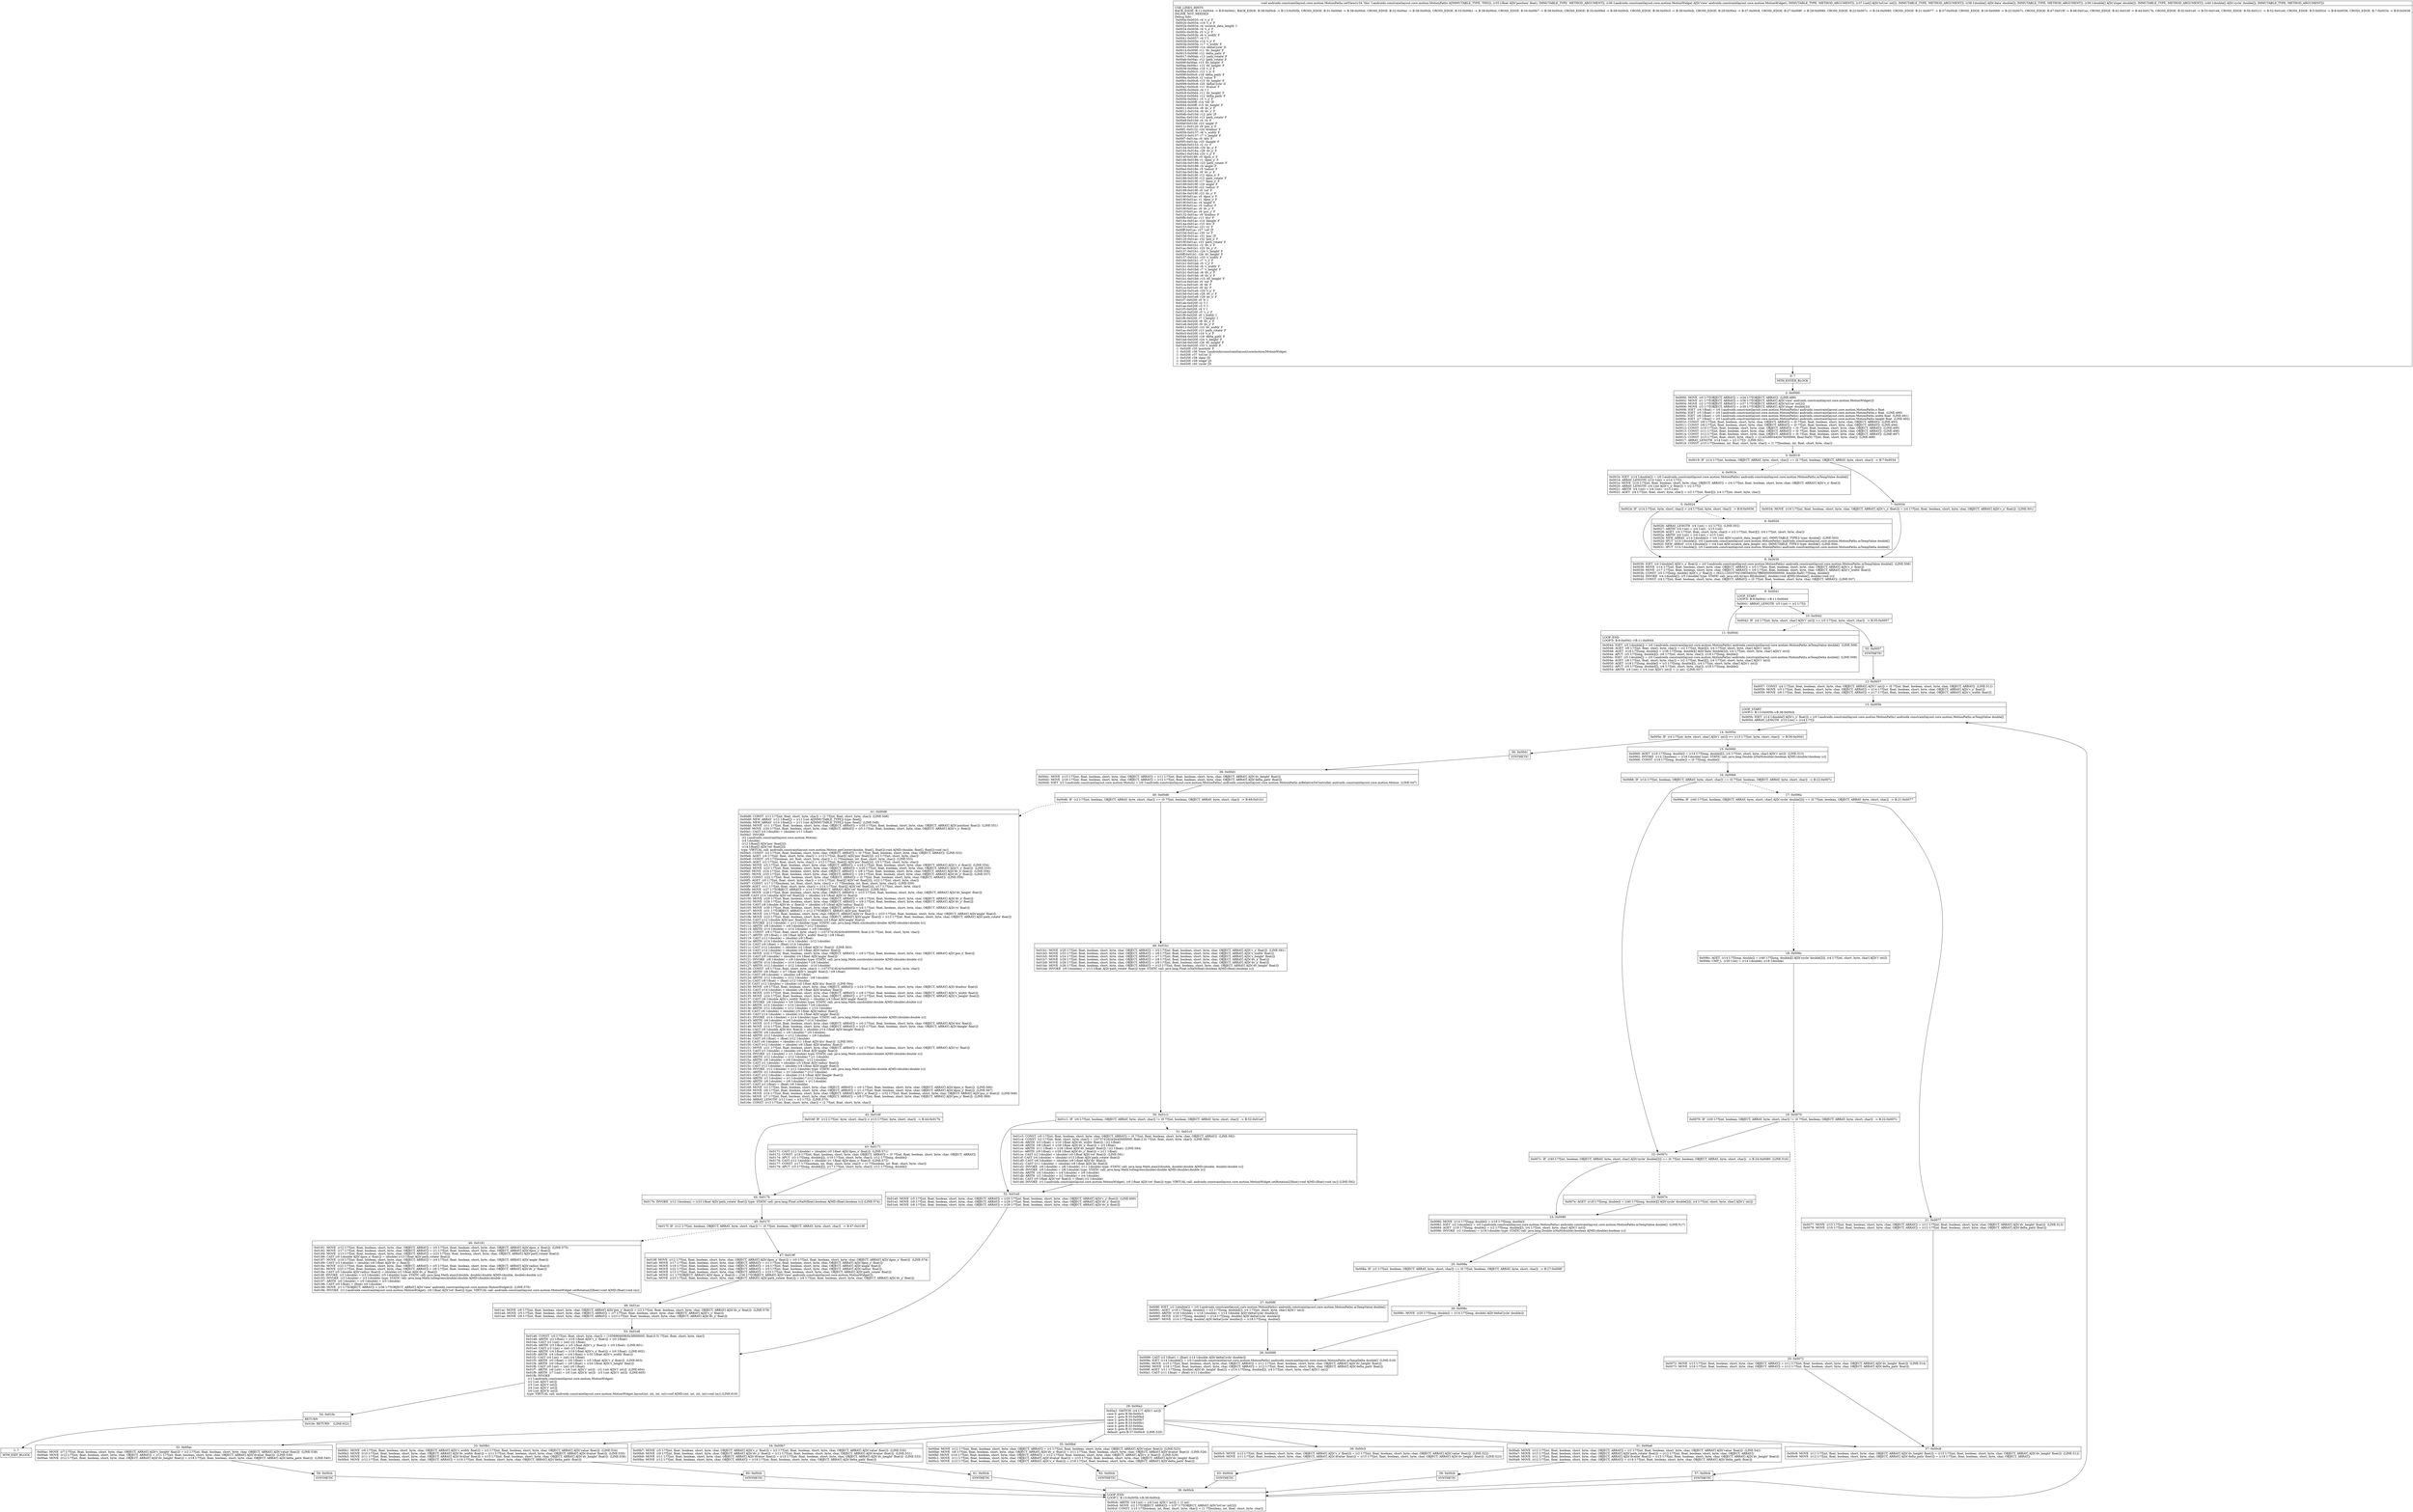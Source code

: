 digraph "CFG forandroidx.constraintlayout.core.motion.MotionPaths.setView(FLandroidx\/constraintlayout\/core\/motion\/MotionWidget;[I[D[D[D)V" {
Node_0 [shape=record,label="{0\:\ ?|MTH_ENTER_BLOCK\l}"];
Node_2 [shape=record,label="{2\:\ 0x0000|0x0000: MOVE  (r0 I:??[OBJECT, ARRAY]) = (r34 I:??[OBJECT, ARRAY])  (LINE:489)\l0x0002: MOVE  (r1 I:??[OBJECT, ARRAY]) = (r36 I:??[OBJECT, ARRAY] A[D('view' androidx.constraintlayout.core.motion.MotionWidget)]) \l0x0004: MOVE  (r2 I:??[OBJECT, ARRAY]) = (r37 I:??[OBJECT, ARRAY] A[D('toUse' int[])]) \l0x0006: MOVE  (r3 I:??[OBJECT, ARRAY]) = (r39 I:??[OBJECT, ARRAY] A[D('slope' double[])]) \l0x0008: IGET  (r4 I:float) = (r0 I:androidx.constraintlayout.core.motion.MotionPaths) androidx.constraintlayout.core.motion.MotionPaths.x float \l0x000a: IGET  (r5 I:float) = (r0 I:androidx.constraintlayout.core.motion.MotionPaths) androidx.constraintlayout.core.motion.MotionPaths.y float  (LINE:490)\l0x000c: IGET  (r6 I:float) = (r0 I:androidx.constraintlayout.core.motion.MotionPaths) androidx.constraintlayout.core.motion.MotionPaths.width float  (LINE:491)\l0x000e: IGET  (r7 I:float) = (r0 I:androidx.constraintlayout.core.motion.MotionPaths) androidx.constraintlayout.core.motion.MotionPaths.height float  (LINE:492)\l0x0010: CONST  (r8 I:??[int, float, boolean, short, byte, char, OBJECT, ARRAY]) = (0 ??[int, float, boolean, short, byte, char, OBJECT, ARRAY])  (LINE:493)\l0x0011: CONST  (r9 I:??[int, float, boolean, short, byte, char, OBJECT, ARRAY]) = (0 ??[int, float, boolean, short, byte, char, OBJECT, ARRAY])  (LINE:494)\l0x0012: CONST  (r10 I:??[int, float, boolean, short, byte, char, OBJECT, ARRAY]) = (0 ??[int, float, boolean, short, byte, char, OBJECT, ARRAY])  (LINE:495)\l0x0013: CONST  (r11 I:??[int, float, boolean, short, byte, char, OBJECT, ARRAY]) = (0 ??[int, float, boolean, short, byte, char, OBJECT, ARRAY])  (LINE:496)\l0x0014: CONST  (r12 I:??[int, float, boolean, short, byte, char, OBJECT, ARRAY]) = (0 ??[int, float, boolean, short, byte, char, OBJECT, ARRAY])  (LINE:497)\l0x0015: CONST  (r13 I:??[int, float, short, byte, char]) = (2143289344(0x7fc00000, float:NaN) ??[int, float, short, byte, char])  (LINE:498)\l0x0017: ARRAY_LENGTH  (r14 I:int) = (r2 I:??[])  (LINE:501)\l0x0018: CONST  (r15 I:??[boolean, int, float, short, byte, char]) = (1 ??[boolean, int, float, short, byte, char]) \l}"];
Node_3 [shape=record,label="{3\:\ 0x0019|0x0019: IF  (r14 I:??[int, boolean, OBJECT, ARRAY, byte, short, char]) == (0 ??[int, boolean, OBJECT, ARRAY, byte, short, char])  \-\> B:7:0x0034 \l}"];
Node_4 [shape=record,label="{4\:\ 0x001b|0x001b: IGET  (r14 I:double[]) = (r0 I:androidx.constraintlayout.core.motion.MotionPaths) androidx.constraintlayout.core.motion.MotionPaths.mTempValue double[] \l0x001d: ARRAY_LENGTH  (r14 I:int) = (r14 I:??[]) \l0x001e: MOVE  (r16 I:??[int, float, boolean, short, byte, char, OBJECT, ARRAY]) = (r4 I:??[int, float, boolean, short, byte, char, OBJECT, ARRAY] A[D('v_x' float)]) \l0x0020: ARRAY_LENGTH  (r4 I:int A[D('v_x' float)]) = (r2 I:??[]) \l0x0021: ARITH  (r4 I:int) = (r4 I:int) \- (r15 I:int) \l0x0022: AGET  (r4 I:??[int, float, short, byte, char]) = (r2 I:??[int, float][]), (r4 I:??[int, short, byte, char]) \l}"];
Node_5 [shape=record,label="{5\:\ 0x0024|0x0024: IF  (r14 I:??[int, byte, short, char]) \> (r4 I:??[int, byte, short, char])  \-\> B:8:0x0036 \l}"];
Node_6 [shape=record,label="{6\:\ 0x0026|0x0026: ARRAY_LENGTH  (r4 I:int) = (r2 I:??[])  (LINE:502)\l0x0027: ARITH  (r4 I:int) = (r4 I:int) \- (r15 I:int) \l0x0028: AGET  (r4 I:??[int, float, short, byte, char]) = (r2 I:??[int, float][]), (r4 I:??[int, short, byte, char]) \l0x002a: ARITH  (r4 I:int) = (r4 I:int) + (r15 I:int) \l0x002b: NEW_ARRAY  (r14 I:double[]) = (r4 I:int A[D('scratch_data_length' int), IMMUTABLE_TYPE]) type: double[]  (LINE:503)\l0x002d: IPUT  (r14 I:double[]), (r0 I:androidx.constraintlayout.core.motion.MotionPaths) androidx.constraintlayout.core.motion.MotionPaths.mTempValue double[] \l0x002f: NEW_ARRAY  (r14 I:double[]) = (r4 I:int A[D('scratch_data_length' int), IMMUTABLE_TYPE]) type: double[]  (LINE:504)\l0x0031: IPUT  (r14 I:double[]), (r0 I:androidx.constraintlayout.core.motion.MotionPaths) androidx.constraintlayout.core.motion.MotionPaths.mTempDelta double[] \l}"];
Node_8 [shape=record,label="{8\:\ 0x0036|0x0036: IGET  (r4 I:double[] A[D('v_x' float)]) = (r0 I:androidx.constraintlayout.core.motion.MotionPaths) androidx.constraintlayout.core.motion.MotionPaths.mTempValue double[]  (LINE:506)\l0x0038: MOVE  (r14 I:??[int, float, boolean, short, byte, char, OBJECT, ARRAY]) = (r5 I:??[int, float, boolean, short, byte, char, OBJECT, ARRAY] A[D('v_y' float)]) \l0x0039: MOVE  (r17 I:??[int, float, boolean, short, byte, char, OBJECT, ARRAY]) = (r6 I:??[int, float, boolean, short, byte, char, OBJECT, ARRAY] A[D('v_width' float)]) \l0x003b: CONST  (r5 I:??[long, double] A[D('v_y' float)]) = (9221120237041090560(0x7ff8000000000000, double:NaN) ??[long, double]) \l0x003d: INVOKE  (r4 I:double[]), (r5 I:double) type: STATIC call: java.util.Arrays.fill(double[], double):void A[MD:(double[], double):void (c)]\l0x0040: CONST  (r4 I:??[int, float, boolean, short, byte, char, OBJECT, ARRAY]) = (0 ??[int, float, boolean, short, byte, char, OBJECT, ARRAY])  (LINE:507)\l}"];
Node_9 [shape=record,label="{9\:\ 0x0041|LOOP_START\lLOOP:0: B:9:0x0041\-\>B:11:0x0044\l|0x0041: ARRAY_LENGTH  (r5 I:int) = (r2 I:??[]) \l}"];
Node_10 [shape=record,label="{10\:\ 0x0042|0x0042: IF  (r4 I:??[int, byte, short, char] A[D('i' int)]) \>= (r5 I:??[int, byte, short, char])  \-\> B:55:0x0057 \l}"];
Node_11 [shape=record,label="{11\:\ 0x0044|LOOP_END\lLOOP:0: B:9:0x0041\-\>B:11:0x0044\l|0x0044: IGET  (r5 I:double[]) = (r0 I:androidx.constraintlayout.core.motion.MotionPaths) androidx.constraintlayout.core.motion.MotionPaths.mTempValue double[]  (LINE:508)\l0x0046: AGET  (r6 I:??[int, float, short, byte, char]) = (r2 I:??[int, float][]), (r4 I:??[int, short, byte, char] A[D('i' int)]) \l0x0048: AGET  (r18 I:??[long, double]) = (r38 I:??[long, double][] A[D('data' double[])]), (r4 I:??[int, short, byte, char] A[D('i' int)]) \l0x004a: APUT  (r5 I:??[long, double][]), (r6 I:??[int, short, byte, char]), (r18 I:??[long, double]) \l0x004c: IGET  (r5 I:double[]) = (r0 I:androidx.constraintlayout.core.motion.MotionPaths) androidx.constraintlayout.core.motion.MotionPaths.mTempDelta double[]  (LINE:509)\l0x004e: AGET  (r6 I:??[int, float, short, byte, char]) = (r2 I:??[int, float][]), (r4 I:??[int, short, byte, char] A[D('i' int)]) \l0x0050: AGET  (r18 I:??[long, double]) = (r3 I:??[long, double][]), (r4 I:??[int, short, byte, char] A[D('i' int)]) \l0x0052: APUT  (r5 I:??[long, double][]), (r6 I:??[int, short, byte, char]), (r18 I:??[long, double]) \l0x0054: ARITH  (r4 I:int) = (r4 I:int A[D('i' int)]) + (1 int)  (LINE:507)\l}"];
Node_55 [shape=record,label="{55\:\ 0x0057|SYNTHETIC\l}"];
Node_12 [shape=record,label="{12\:\ 0x0057|0x0057: CONST  (r4 I:??[int, float, boolean, short, byte, char, OBJECT, ARRAY] A[D('i' int)]) = (0 ??[int, float, boolean, short, byte, char, OBJECT, ARRAY])  (LINE:512)\l0x0058: MOVE  (r5 I:??[int, float, boolean, short, byte, char, OBJECT, ARRAY]) = (r14 I:??[int, float, boolean, short, byte, char, OBJECT, ARRAY] A[D('v_y' float)]) \l0x0059: MOVE  (r6 I:??[int, float, boolean, short, byte, char, OBJECT, ARRAY]) = (r17 I:??[int, float, boolean, short, byte, char, OBJECT, ARRAY] A[D('v_width' float)]) \l}"];
Node_13 [shape=record,label="{13\:\ 0x005b|LOOP_START\lLOOP:1: B:13:0x005b\-\>B:38:0x00cb\l|0x005b: IGET  (r14 I:double[] A[D('v_y' float)]) = (r0 I:androidx.constraintlayout.core.motion.MotionPaths) androidx.constraintlayout.core.motion.MotionPaths.mTempValue double[] \l0x005d: ARRAY_LENGTH  (r15 I:int) = (r14 I:??[]) \l}"];
Node_14 [shape=record,label="{14\:\ 0x005e|0x005e: IF  (r4 I:??[int, byte, short, char] A[D('i' int)]) \>= (r15 I:??[int, byte, short, char])  \-\> B:56:0x00d1 \l}"];
Node_15 [shape=record,label="{15\:\ 0x0060|0x0060: AGET  (r18 I:??[long, double]) = (r14 I:??[long, double][]), (r4 I:??[int, short, byte, char] A[D('i' int)])  (LINE:513)\l0x0062: INVOKE  (r14 I:boolean) = (r18 I:double) type: STATIC call: java.lang.Double.isNaN(double):boolean A[MD:(double):boolean (c)]\l0x0066: CONST  (r18 I:??[long, double]) = (0 ??[long, double]) \l}"];
Node_16 [shape=record,label="{16\:\ 0x0068|0x0068: IF  (r14 I:??[int, boolean, OBJECT, ARRAY, byte, short, char]) == (0 ??[int, boolean, OBJECT, ARRAY, byte, short, char])  \-\> B:22:0x007c \l}"];
Node_17 [shape=record,label="{17\:\ 0x006a|0x006a: IF  (r40 I:??[int, boolean, OBJECT, ARRAY, byte, short, char] A[D('cycle' double[])]) == (0 ??[int, boolean, OBJECT, ARRAY, byte, short, char])  \-\> B:21:0x0077 \l}"];
Node_18 [shape=record,label="{18\:\ 0x006c|0x006c: AGET  (r14 I:??[long, double]) = (r40 I:??[long, double][] A[D('cycle' double[])]), (r4 I:??[int, short, byte, char] A[D('i' int)]) \l0x006e: CMP_L  (r20 I:int) = (r14 I:double), (r18 I:double) \l}"];
Node_19 [shape=record,label="{19\:\ 0x0070|0x0070: IF  (r20 I:??[int, boolean, OBJECT, ARRAY, byte, short, char]) != (0 ??[int, boolean, OBJECT, ARRAY, byte, short, char])  \-\> B:22:0x007c \l}"];
Node_20 [shape=record,label="{20\:\ 0x0072|0x0072: MOVE  (r15 I:??[int, float, boolean, short, byte, char, OBJECT, ARRAY]) = (r11 I:??[int, float, boolean, short, byte, char, OBJECT, ARRAY] A[D('dv_height' float)])  (LINE:514)\l0x0073: MOVE  (r18 I:??[int, float, boolean, short, byte, char, OBJECT, ARRAY]) = (r12 I:??[int, float, boolean, short, byte, char, OBJECT, ARRAY] A[D('delta_path' float)]) \l}"];
Node_37 [shape=record,label="{37\:\ 0x00c8|0x00c8: MOVE  (r11 I:??[int, float, boolean, short, byte, char, OBJECT, ARRAY] A[D('dv_height' float)]) = (r15 I:??[int, float, boolean, short, byte, char, OBJECT, ARRAY] A[D('dv_height' float)])  (LINE:512)\l0x00c9: MOVE  (r12 I:??[int, float, boolean, short, byte, char, OBJECT, ARRAY] A[D('delta_path' float)]) = (r18 I:??[int, float, boolean, short, byte, char, OBJECT, ARRAY]) \l}"];
Node_57 [shape=record,label="{57\:\ 0x00cb|SYNTHETIC\l}"];
Node_38 [shape=record,label="{38\:\ 0x00cb|LOOP_END\lLOOP:1: B:13:0x005b\-\>B:38:0x00cb\l|0x00cb: ARITH  (r4 I:int) = (r4 I:int A[D('i' int)]) + (1 int) \l0x00cd: MOVE  (r2 I:??[OBJECT, ARRAY]) = (r37 I:??[OBJECT, ARRAY] A[D('toUse' int[])]) \l0x00cf: CONST  (r15 I:??[boolean, int, float, short, byte, char]) = (1 ??[boolean, int, float, short, byte, char]) \l}"];
Node_21 [shape=record,label="{21\:\ 0x0077|0x0077: MOVE  (r15 I:??[int, float, boolean, short, byte, char, OBJECT, ARRAY]) = (r11 I:??[int, float, boolean, short, byte, char, OBJECT, ARRAY] A[D('dv_height' float)])  (LINE:513)\l0x0078: MOVE  (r18 I:??[int, float, boolean, short, byte, char, OBJECT, ARRAY]) = (r12 I:??[int, float, boolean, short, byte, char, OBJECT, ARRAY] A[D('delta_path' float)]) \l}"];
Node_22 [shape=record,label="{22\:\ 0x007c|0x007c: IF  (r40 I:??[int, boolean, OBJECT, ARRAY, byte, short, char] A[D('cycle' double[])]) == (0 ??[int, boolean, OBJECT, ARRAY, byte, short, char])  \-\> B:24:0x0080  (LINE:516)\l}"];
Node_23 [shape=record,label="{23\:\ 0x007e|0x007e: AGET  (r18 I:??[long, double]) = (r40 I:??[long, double][] A[D('cycle' double[])]), (r4 I:??[int, short, byte, char] A[D('i' int)]) \l}"];
Node_24 [shape=record,label="{24\:\ 0x0080|0x0080: MOVE  (r14 I:??[long, double]) = (r18 I:??[long, double]) \l0x0082: IGET  (r2 I:double[]) = (r0 I:androidx.constraintlayout.core.motion.MotionPaths) androidx.constraintlayout.core.motion.MotionPaths.mTempValue double[]  (LINE:517)\l0x0084: AGET  (r18 I:??[long, double]) = (r2 I:??[long, double][]), (r4 I:??[int, short, byte, char] A[D('i' int)]) \l0x0086: INVOKE  (r2 I:boolean) = (r18 I:double) type: STATIC call: java.lang.Double.isNaN(double):boolean A[MD:(double):boolean (c)]\l}"];
Node_25 [shape=record,label="{25\:\ 0x008a|0x008a: IF  (r2 I:??[int, boolean, OBJECT, ARRAY, byte, short, char]) == (0 ??[int, boolean, OBJECT, ARRAY, byte, short, char])  \-\> B:27:0x008f \l}"];
Node_26 [shape=record,label="{26\:\ 0x008c|0x008c: MOVE  (r20 I:??[long, double]) = (r14 I:??[long, double] A[D('deltaCycle' double)]) \l}"];
Node_28 [shape=record,label="{28\:\ 0x0099|0x0099: CAST (r2 I:float) = (float) (r14 I:double A[D('deltaCycle' double)]) \l0x009a: IGET  (r14 I:double[]) = (r0 I:androidx.constraintlayout.core.motion.MotionPaths) androidx.constraintlayout.core.motion.MotionPaths.mTempDelta double[]  (LINE:518)\l0x009c: MOVE  (r15 I:??[int, float, boolean, short, byte, char, OBJECT, ARRAY]) = (r11 I:??[int, float, boolean, short, byte, char, OBJECT, ARRAY] A[D('dv_height' float)]) \l0x009d: MOVE  (r18 I:??[int, float, boolean, short, byte, char, OBJECT, ARRAY]) = (r12 I:??[int, float, boolean, short, byte, char, OBJECT, ARRAY] A[D('delta_path' float)]) \l0x009f: AGET  (r11 I:??[long, double] A[D('dv_height' float)]) = (r14 I:??[long, double][]), (r4 I:??[int, short, byte, char] A[D('i' int)]) \l0x00a1: CAST (r11 I:float) = (float) (r11 I:double) \l}"];
Node_29 [shape=record,label="{29\:\ 0x00a2|0x00a2: SWITCH  (r4 I:?? A[D('i' int)])\l case 0: goto B:36:0x00c5\l case 1: goto B:35:0x00bd\l case 2: goto B:34:0x00b7\l case 3: goto B:33:0x00b1\l case 4: goto B:32:0x00ac\l case 5: goto B:31:0x00a6\l default: goto B:37:0x00c8  (LINE:520)\l}"];
Node_31 [shape=record,label="{31\:\ 0x00a6|0x00a6: MOVE  (r12 I:??[int, float, boolean, short, byte, char, OBJECT, ARRAY]) = (r2 I:??[int, float, boolean, short, byte, char, OBJECT, ARRAY] A[D('value' float)])  (LINE:542)\l0x00a7: MOVE  (r13 I:??[int, float, boolean, short, byte, char, OBJECT, ARRAY] A[D('path_rotate' float)]) = (r12 I:??[int, float, boolean, short, byte, char, OBJECT, ARRAY]) \l0x00a8: MOVE  (r11 I:??[int, float, boolean, short, byte, char, OBJECT, ARRAY] A[D('dvalue' float)]) = (r15 I:??[int, float, boolean, short, byte, char, OBJECT, ARRAY] A[D('dv_height' float)]) \l0x00a9: MOVE  (r12 I:??[int, float, boolean, short, byte, char, OBJECT, ARRAY]) = (r18 I:??[int, float, boolean, short, byte, char, OBJECT, ARRAY] A[D('delta_path' float)]) \l}"];
Node_58 [shape=record,label="{58\:\ 0x00cb|SYNTHETIC\l}"];
Node_32 [shape=record,label="{32\:\ 0x00ac|0x00ac: MOVE  (r7 I:??[int, float, boolean, short, byte, char, OBJECT, ARRAY] A[D('v_height' float)]) = (r2 I:??[int, float, boolean, short, byte, char, OBJECT, ARRAY] A[D('value' float)])  (LINE:538)\l0x00ad: MOVE  (r12 I:??[int, float, boolean, short, byte, char, OBJECT, ARRAY]) = (r11 I:??[int, float, boolean, short, byte, char, OBJECT, ARRAY] A[D('dvalue' float)])  (LINE:539)\l0x00ae: MOVE  (r12 I:??[int, float, boolean, short, byte, char, OBJECT, ARRAY] A[D('dv_height' float)]) = (r18 I:??[int, float, boolean, short, byte, char, OBJECT, ARRAY] A[D('delta_path' float)])  (LINE:540)\l}"];
Node_59 [shape=record,label="{59\:\ 0x00cb|SYNTHETIC\l}"];
Node_33 [shape=record,label="{33\:\ 0x00b1|0x00b1: MOVE  (r6 I:??[int, float, boolean, short, byte, char, OBJECT, ARRAY] A[D('v_width' float)]) = (r2 I:??[int, float, boolean, short, byte, char, OBJECT, ARRAY] A[D('value' float)])  (LINE:534)\l0x00b2: MOVE  (r10 I:??[int, float, boolean, short, byte, char, OBJECT, ARRAY] A[D('dv_width' float)]) = (r11 I:??[int, float, boolean, short, byte, char, OBJECT, ARRAY] A[D('dvalue' float)])  (LINE:535)\l0x00b3: MOVE  (r11 I:??[int, float, boolean, short, byte, char, OBJECT, ARRAY] A[D('dvalue' float)]) = (r15 I:??[int, float, boolean, short, byte, char, OBJECT, ARRAY] A[D('dv_height' float)])  (LINE:536)\l0x00b4: MOVE  (r12 I:??[int, float, boolean, short, byte, char, OBJECT, ARRAY]) = (r18 I:??[int, float, boolean, short, byte, char, OBJECT, ARRAY] A[D('delta_path' float)]) \l}"];
Node_60 [shape=record,label="{60\:\ 0x00cb|SYNTHETIC\l}"];
Node_34 [shape=record,label="{34\:\ 0x00b7|0x00b7: MOVE  (r5 I:??[int, float, boolean, short, byte, char, OBJECT, ARRAY] A[D('v_y' float)]) = (r2 I:??[int, float, boolean, short, byte, char, OBJECT, ARRAY] A[D('value' float)])  (LINE:530)\l0x00b8: MOVE  (r9 I:??[int, float, boolean, short, byte, char, OBJECT, ARRAY] A[D('dv_y' float)]) = (r11 I:??[int, float, boolean, short, byte, char, OBJECT, ARRAY] A[D('dvalue' float)])  (LINE:531)\l0x00b9: MOVE  (r11 I:??[int, float, boolean, short, byte, char, OBJECT, ARRAY] A[D('dvalue' float)]) = (r15 I:??[int, float, boolean, short, byte, char, OBJECT, ARRAY] A[D('dv_height' float)])  (LINE:532)\l0x00ba: MOVE  (r12 I:??[int, float, boolean, short, byte, char, OBJECT, ARRAY]) = (r18 I:??[int, float, boolean, short, byte, char, OBJECT, ARRAY] A[D('delta_path' float)]) \l}"];
Node_61 [shape=record,label="{61\:\ 0x00cb|SYNTHETIC\l}"];
Node_35 [shape=record,label="{35\:\ 0x00bd|0x00bd: MOVE  (r12 I:??[int, float, boolean, short, byte, char, OBJECT, ARRAY]) = (r2 I:??[int, float, boolean, short, byte, char, OBJECT, ARRAY] A[D('value' float)])  (LINE:525)\l0x00be: MOVE  (r8 I:??[int, float, boolean, short, byte, char, OBJECT, ARRAY] A[D('dv_x' float)]) = (r11 I:??[int, float, boolean, short, byte, char, OBJECT, ARRAY] A[D('dvalue' float)])  (LINE:526)\l0x00bf: MOVE  (r16 I:??[int, float, boolean, short, byte, char, OBJECT, ARRAY]) = (r12 I:??[int, float, boolean, short, byte, char, OBJECT, ARRAY] A[D('v_x' float)])  (LINE:528)\l0x00c1: MOVE  (r11 I:??[int, float, boolean, short, byte, char, OBJECT, ARRAY] A[D('dvalue' float)]) = (r15 I:??[int, float, boolean, short, byte, char, OBJECT, ARRAY] A[D('dv_height' float)]) \l0x00c2: MOVE  (r12 I:??[int, float, boolean, short, byte, char, OBJECT, ARRAY] A[D('v_x' float)]) = (r18 I:??[int, float, boolean, short, byte, char, OBJECT, ARRAY] A[D('delta_path' float)]) \l}"];
Node_62 [shape=record,label="{62\:\ 0x00cb|SYNTHETIC\l}"];
Node_36 [shape=record,label="{36\:\ 0x00c5|0x00c5: MOVE  (r12 I:??[int, float, boolean, short, byte, char, OBJECT, ARRAY] A[D('v_x' float)]) = (r2 I:??[int, float, boolean, short, byte, char, OBJECT, ARRAY] A[D('value' float)])  (LINE:522)\l0x00c6: MOVE  (r11 I:??[int, float, boolean, short, byte, char, OBJECT, ARRAY] A[D('dvalue' float)]) = (r15 I:??[int, float, boolean, short, byte, char, OBJECT, ARRAY] A[D('dv_height' float)])  (LINE:523)\l}"];
Node_63 [shape=record,label="{63\:\ 0x00cb|SYNTHETIC\l}"];
Node_27 [shape=record,label="{27\:\ 0x008f|0x008f: IGET  (r2 I:double[]) = (r0 I:androidx.constraintlayout.core.motion.MotionPaths) androidx.constraintlayout.core.motion.MotionPaths.mTempValue double[] \l0x0091: AGET  (r18 I:??[long, double]) = (r2 I:??[long, double][]), (r4 I:??[int, short, byte, char] A[D('i' int)]) \l0x0093: ARITH  (r18 I:double) = (r18 I:double) + (r14 I:double A[D('deltaCycle' double)]) \l0x0095: MOVE  (r20 I:??[long, double]) = (r14 I:??[long, double] A[D('deltaCycle' double)]) \l0x0097: MOVE  (r14 I:??[long, double] A[D('deltaCycle' double)]) = (r18 I:??[long, double]) \l}"];
Node_56 [shape=record,label="{56\:\ 0x00d1|SYNTHETIC\l}"];
Node_39 [shape=record,label="{39\:\ 0x00d1|0x00d1: MOVE  (r15 I:??[int, float, boolean, short, byte, char, OBJECT, ARRAY]) = (r11 I:??[int, float, boolean, short, byte, char, OBJECT, ARRAY] A[D('dv_height' float)]) \l0x00d2: MOVE  (r18 I:??[int, float, boolean, short, byte, char, OBJECT, ARRAY]) = (r12 I:??[int, float, boolean, short, byte, char, OBJECT, ARRAY] A[D('delta_path' float)]) \l0x00d4: IGET  (r2 I:androidx.constraintlayout.core.motion.Motion) = (r0 I:androidx.constraintlayout.core.motion.MotionPaths) androidx.constraintlayout.core.motion.MotionPaths.mRelativeToController androidx.constraintlayout.core.motion.Motion  (LINE:547)\l}"];
Node_40 [shape=record,label="{40\:\ 0x00d6|0x00d6: IF  (r2 I:??[int, boolean, OBJECT, ARRAY, byte, short, char]) == (0 ??[int, boolean, OBJECT, ARRAY, byte, short, char])  \-\> B:49:0x01b1 \l}"];
Node_41 [shape=record,label="{41\:\ 0x00d8|0x00d8: CONST  (r11 I:??[int, float, short, byte, char]) = (2 ??[int, float, short, byte, char])  (LINE:548)\l0x00d9: NEW_ARRAY  (r12 I:float[]) = (r11 I:int A[IMMUTABLE_TYPE]) type: float[] \l0x00db: NEW_ARRAY  (r14 I:float[]) = (r11 I:int A[IMMUTABLE_TYPE]) type: float[]  (LINE:549)\l0x00dd: MOVE  (r11 I:??[int, float, boolean, short, byte, char, OBJECT, ARRAY]) = (r35 I:??[int, float, boolean, short, byte, char, OBJECT, ARRAY] A[D('position' float)])  (LINE:551)\l0x00df: MOVE  (r20 I:??[int, float, boolean, short, byte, char, OBJECT, ARRAY]) = (r5 I:??[int, float, boolean, short, byte, char, OBJECT, ARRAY] A[D('v_y' float)]) \l0x00e1: CAST (r4 I:double) = (double) (r11 I:float) \l0x00e2: INVOKE  \l  (r2 I:androidx.constraintlayout.core.motion.Motion)\l  (r4 I:double)\l  (r12 I:float[] A[D('pos' float[])])\l  (r14 I:float[] A[D('vel' float[])])\l type: VIRTUAL call: androidx.constraintlayout.core.motion.Motion.getCenter(double, float[], float[]):void A[MD:(double, float[], float[]):void (m)]\l0x00e5: CONST  (r2 I:??[int, float, boolean, short, byte, char, OBJECT, ARRAY]) = (0 ??[int, float, boolean, short, byte, char, OBJECT, ARRAY])  (LINE:552)\l0x00e6: AGET  (r4 I:??[int, float, short, byte, char]) = (r12 I:??[int, float][] A[D('pos' float[])]), (r2 I:??[int, short, byte, char]) \l0x00e8: CONST  (r5 I:??[boolean, int, float, short, byte, char]) = (1 ??[boolean, int, float, short, byte, char])  (LINE:553)\l0x00e9: AGET  (r2 I:??[int, float, short, byte, char]) = (r12 I:??[int, float][] A[D('pos' float[])]), (r5 I:??[int, short, byte, char]) \l0x00eb: MOVE  (r5 I:??[int, float, boolean, short, byte, char, OBJECT, ARRAY]) = (r16 I:??[int, float, boolean, short, byte, char, OBJECT, ARRAY] A[D('v_x' float)])  (LINE:554)\l0x00ed: MOVE  (r23 I:??[int, float, boolean, short, byte, char, OBJECT, ARRAY]) = (r20 I:??[int, float, boolean, short, byte, char, OBJECT, ARRAY] A[D('v_y' float)])  (LINE:555)\l0x00ef: MOVE  (r24 I:??[int, float, boolean, short, byte, char, OBJECT, ARRAY]) = (r8 I:??[int, float, boolean, short, byte, char, OBJECT, ARRAY] A[D('dv_x' float)])  (LINE:556)\l0x00f1: MOVE  (r25 I:??[int, float, boolean, short, byte, char, OBJECT, ARRAY]) = (r9 I:??[int, float, boolean, short, byte, char, OBJECT, ARRAY] A[D('dv_y' float)])  (LINE:557)\l0x00f3: CONST  (r22 I:??[int, float, boolean, short, byte, char, OBJECT, ARRAY]) = (0 ??[int, float, boolean, short, byte, char, OBJECT, ARRAY])  (LINE:558)\l0x00f5: AGET  (r0 I:??[int, float, short, byte, char]) = (r14 I:??[int, float][] A[D('vel' float[])]), (r22 I:??[int, short, byte, char]) \l0x00f7: CONST  (r17 I:??[boolean, int, float, short, byte, char]) = (1 ??[boolean, int, float, short, byte, char])  (LINE:559)\l0x00f9: AGET  (r11 I:??[int, float, short, byte, char]) = (r14 I:??[int, float][] A[D('vel' float[])]), (r17 I:??[int, short, byte, char]) \l0x00fb: MOVE  (r27 I:??[OBJECT, ARRAY]) = (r14 I:??[OBJECT, ARRAY] A[D('vel' float[])])  (LINE:562)\l0x00fd: MOVE  (r26 I:??[int, float, boolean, short, byte, char, OBJECT, ARRAY]) = (r15 I:??[int, float, boolean, short, byte, char, OBJECT, ARRAY] A[D('dv_height' float)]) \l0x00ff: CAST (r14 I:double A[D('vel' float[])]) = (double) (r4 I:float A[D('rx' float)]) \l0x0100: MOVE  (r29 I:??[int, float, boolean, short, byte, char, OBJECT, ARRAY]) = (r8 I:??[int, float, boolean, short, byte, char, OBJECT, ARRAY] A[D('dv_x' float)]) \l0x0102: MOVE  (r28 I:??[int, float, boolean, short, byte, char, OBJECT, ARRAY]) = (r9 I:??[int, float, boolean, short, byte, char, OBJECT, ARRAY] A[D('dv_y' float)]) \l0x0104: CAST (r8 I:double A[D('dv_x' float)]) = (double) (r5 I:float A[D('radius' float)]) \l0x0105: MOVE  (r30 I:??[int, float, boolean, short, byte, char, OBJECT, ARRAY]) = (r4 I:??[int, float, boolean, short, byte, char, OBJECT, ARRAY] A[D('rx' float)]) \l0x0107: MOVE  (r31 I:??[OBJECT, ARRAY]) = (r12 I:??[OBJECT, ARRAY] A[D('pos' float[])]) \l0x0109: MOVE  (r4 I:??[int, float, boolean, short, byte, char, OBJECT, ARRAY] A[D('rx' float)]) = (r23 I:??[int, float, boolean, short, byte, char, OBJECT, ARRAY] A[D('angle' float)]) \l0x010b: MOVE  (r23 I:??[int, float, boolean, short, byte, char, OBJECT, ARRAY] A[D('angle' float)]) = (r13 I:??[int, float, boolean, short, byte, char, OBJECT, ARRAY] A[D('path_rotate' float)]) \l0x010d: CAST (r12 I:double A[D('pos' float[])]) = (double) (r4 I:float A[D('angle' float)]) \l0x010e: INVOKE  (r12 I:double) = (r12 I:double) type: STATIC call: java.lang.Math.sin(double):double A[MD:(double):double (c)]\l0x0112: ARITH  (r8 I:double) = (r8 I:double) * (r12 I:double) \l0x0114: ARITH  (r14 I:double) = (r14 I:double) + (r8 I:double) \l0x0115: CONST  (r8 I:??[int, float, short, byte, char]) = (1073741824(0x40000000, float:2.0) ??[int, float, short, byte, char]) \l0x0117: ARITH  (r9 I:float) = (r6 I:float A[D('v_width' float)]) \/ (r8 I:float) \l0x0119: CAST (r12 I:double) = (double) (r9 I:float) \l0x011a: ARITH  (r14 I:double) = (r14 I:double) \- (r12 I:double) \l0x011b: CAST (r9 I:float) = (float) (r14 I:double) \l0x011c: CAST (r12 I:double) = (double) (r2 I:float A[D('ry' float)])  (LINE:563)\l0x011d: CAST (r14 I:double) = (double) (r5 I:float A[D('radius' float)]) \l0x011e: MOVE  (r32 I:??[int, float, boolean, short, byte, char, OBJECT, ARRAY]) = (r9 I:??[int, float, boolean, short, byte, char, OBJECT, ARRAY] A[D('pos_x' float)]) \l0x0120: CAST (r8 I:double) = (double) (r4 I:float A[D('angle' float)]) \l0x0121: INVOKE  (r8 I:double) = (r8 I:double) type: STATIC call: java.lang.Math.cos(double):double A[MD:(double):double (c)]\l0x0125: ARITH  (r14 I:double) = (r14 I:double) * (r8 I:double) \l0x0127: ARITH  (r12 I:double) = (r12 I:double) \- (r14 I:double) \l0x0128: CONST  (r8 I:??[int, float, short, byte, char]) = (1073741824(0x40000000, float:2.0) ??[int, float, short, byte, char]) \l0x012a: ARITH  (r8 I:float) = (r7 I:float A[D('v_height' float)]) \/ (r8 I:float) \l0x012c: CAST (r8 I:double) = (double) (r8 I:float) \l0x012d: ARITH  (r12 I:double) = (r12 I:double) \- (r8 I:double) \l0x012e: CAST (r8 I:float) = (float) (r12 I:double) \l0x012f: CAST (r12 I:double) = (double) (r0 I:float A[D('drx' float)])  (LINE:564)\l0x0130: MOVE  (r9 I:??[int, float, boolean, short, byte, char, OBJECT, ARRAY]) = (r24 I:??[int, float, boolean, short, byte, char, OBJECT, ARRAY] A[D('dradius' float)]) \l0x0132: CAST (r14 I:double) = (double) (r9 I:float A[D('dradius' float)]) \l0x0133: MOVE  (r33 I:??[int, float, boolean, short, byte, char, OBJECT, ARRAY]) = (r6 I:??[int, float, boolean, short, byte, char, OBJECT, ARRAY] A[D('v_width' float)]) \l0x0135: MOVE  (r24 I:??[int, float, boolean, short, byte, char, OBJECT, ARRAY]) = (r7 I:??[int, float, boolean, short, byte, char, OBJECT, ARRAY] A[D('v_height' float)]) \l0x0137: CAST (r6 I:double A[D('v_width' float)]) = (double) (r4 I:float A[D('angle' float)]) \l0x0138: INVOKE  (r6 I:double) = (r6 I:double) type: STATIC call: java.lang.Math.sin(double):double A[MD:(double):double (c)]\l0x013c: ARITH  (r14 I:double) = (r14 I:double) * (r6 I:double) \l0x013e: ARITH  (r12 I:double) = (r12 I:double) + (r14 I:double) \l0x013f: CAST (r6 I:double) = (double) (r5 I:float A[D('radius' float)]) \l0x0140: CAST (r14 I:double) = (double) (r4 I:float A[D('angle' float)]) \l0x0141: INVOKE  (r14 I:double) = (r14 I:double) type: STATIC call: java.lang.Math.cos(double):double A[MD:(double):double (c)]\l0x0145: ARITH  (r6 I:double) = (r6 I:double) * (r14 I:double) \l0x0147: MOVE  (r15 I:??[int, float, boolean, short, byte, char, OBJECT, ARRAY]) = (r0 I:??[int, float, boolean, short, byte, char, OBJECT, ARRAY] A[D('drx' float)]) \l0x0148: MOVE  (r14 I:??[int, float, boolean, short, byte, char, OBJECT, ARRAY]) = (r25 I:??[int, float, boolean, short, byte, char, OBJECT, ARRAY] A[D('dangle' float)]) \l0x014a: CAST (r0 I:double A[D('drx' float)]) = (double) (r14 I:float A[D('dangle' float)]) \l0x014b: ARITH  (r6 I:double) = (r6 I:double) * (r0 I:double) \l0x014d: ARITH  (r12 I:double) = (r12 I:double) + (r6 I:double) \l0x014e: CAST (r0 I:float) = (float) (r12 I:double) \l0x014f: CAST (r6 I:double) = (double) (r11 I:float A[D('dry' float)])  (LINE:565)\l0x0150: CAST (r12 I:double) = (double) (r9 I:float A[D('dradius' float)]) \l0x0151: MOVE  (r21 I:??[int, float, boolean, short, byte, char, OBJECT, ARRAY]) = (r2 I:??[int, float, boolean, short, byte, char, OBJECT, ARRAY] A[D('ry' float)]) \l0x0153: CAST (r1 I:double) = (double) (r4 I:float A[D('angle' float)]) \l0x0154: INVOKE  (r1 I:double) = (r1 I:double) type: STATIC call: java.lang.Math.cos(double):double A[MD:(double):double (c)]\l0x0158: ARITH  (r12 I:double) = (r12 I:double) * (r1 I:double) \l0x015a: ARITH  (r6 I:double) = (r6 I:double) \- (r12 I:double) \l0x015b: CAST (r1 I:double) = (double) (r5 I:float A[D('radius' float)]) \l0x015c: CAST (r12 I:double) = (double) (r4 I:float A[D('angle' float)]) \l0x015d: INVOKE  (r12 I:double) = (r12 I:double) type: STATIC call: java.lang.Math.sin(double):double A[MD:(double):double (c)]\l0x0161: ARITH  (r1 I:double) = (r1 I:double) * (r12 I:double) \l0x0163: CAST (r12 I:double) = (double) (r14 I:float A[D('dangle' float)]) \l0x0164: ARITH  (r1 I:double) = (r1 I:double) * (r12 I:double) \l0x0166: ARITH  (r6 I:double) = (r6 I:double) + (r1 I:double) \l0x0167: CAST (r1 I:float) = (float) (r6 I:double) \l0x0168: MOVE  (r2 I:??[int, float, boolean, short, byte, char, OBJECT, ARRAY]) = (r0 I:??[int, float, boolean, short, byte, char, OBJECT, ARRAY] A[D('dpos_x' float)])  (LINE:566)\l0x0169: MOVE  (r6 I:??[int, float, boolean, short, byte, char, OBJECT, ARRAY]) = (r1 I:??[int, float, boolean, short, byte, char, OBJECT, ARRAY] A[D('dpos_y' float)])  (LINE:567)\l0x016a: MOVE  (r16 I:??[int, float, boolean, short, byte, char, OBJECT, ARRAY] A[D('v_x' float)]) = (r32 I:??[int, float, boolean, short, byte, char, OBJECT, ARRAY] A[D('pos_x' float)])  (LINE:568)\l0x016c: MOVE  (r7 I:??[int, float, boolean, short, byte, char, OBJECT, ARRAY]) = (r8 I:??[int, float, boolean, short, byte, char, OBJECT, ARRAY] A[D('pos_y' float)])  (LINE:569)\l0x016d: ARRAY_LENGTH  (r12 I:int) = (r3 I:??[])  (LINE:570)\l0x016e: CONST  (r13 I:??[int, float, short, byte, char]) = (2 ??[int, float, short, byte, char]) \l}"];
Node_42 [shape=record,label="{42\:\ 0x016f|0x016f: IF  (r12 I:??[int, byte, short, char]) \< (r13 I:??[int, byte, short, char])  \-\> B:44:0x017b \l}"];
Node_43 [shape=record,label="{43\:\ 0x0171|0x0171: CAST (r12 I:double) = (double) (r0 I:float A[D('dpos_x' float)])  (LINE:571)\l0x0172: CONST  (r19 I:??[int, float, boolean, short, byte, char, OBJECT, ARRAY]) = (0 ??[int, float, boolean, short, byte, char, OBJECT, ARRAY]) \l0x0174: APUT  (r3 I:??[long, double][]), (r19 I:??[int, short, byte, char]), (r12 I:??[long, double]) \l0x0176: CAST (r12 I:double) = (double) (r1 I:float A[D('dpos_y' float)])  (LINE:572)\l0x0177: CONST  (r17 I:??[boolean, int, float, short, byte, char]) = (1 ??[boolean, int, float, short, byte, char]) \l0x0179: APUT  (r3 I:??[long, double][]), (r17 I:??[int, short, byte, char]), (r12 I:??[long, double]) \l}"];
Node_44 [shape=record,label="{44\:\ 0x017b|0x017b: INVOKE  (r12 I:boolean) = (r23 I:float A[D('path_rotate' float)]) type: STATIC call: java.lang.Float.isNaN(float):boolean A[MD:(float):boolean (c)] (LINE:574)\l}"];
Node_45 [shape=record,label="{45\:\ 0x017f|0x017f: IF  (r12 I:??[int, boolean, OBJECT, ARRAY, byte, short, char]) != (0 ??[int, boolean, OBJECT, ARRAY, byte, short, char])  \-\> B:47:0x019f \l}"];
Node_46 [shape=record,label="{46\:\ 0x0181|0x0181: MOVE  (r12 I:??[int, float, boolean, short, byte, char, OBJECT, ARRAY]) = (r0 I:??[int, float, boolean, short, byte, char, OBJECT, ARRAY] A[D('dpos_x' float)])  (LINE:575)\l0x0182: MOVE  (r17 I:??[int, float, boolean, short, byte, char, OBJECT, ARRAY]) = (r1 I:??[int, float, boolean, short, byte, char, OBJECT, ARRAY] A[D('dpos_y' float)]) \l0x0184: MOVE  (r13 I:??[int, float, boolean, short, byte, char, OBJECT, ARRAY]) = (r23 I:??[int, float, boolean, short, byte, char, OBJECT, ARRAY] A[D('path_rotate' float)]) \l0x0186: CAST (r0 I:double A[D('dpos_x' float)]) = (double) (r13 I:float A[D('path_rotate' float)]) \l0x0187: MOVE  (r19 I:??[int, float, boolean, short, byte, char, OBJECT, ARRAY]) = (r4 I:??[int, float, boolean, short, byte, char, OBJECT, ARRAY] A[D('angle' float)]) \l0x0189: CAST (r3 I:double) = (double) (r6 I:float A[D('dv_y' float)]) \l0x018a: MOVE  (r22 I:??[int, float, boolean, short, byte, char, OBJECT, ARRAY]) = (r5 I:??[int, float, boolean, short, byte, char, OBJECT, ARRAY] A[D('radius' float)]) \l0x018c: MOVE  (r23 I:??[int, float, boolean, short, byte, char, OBJECT, ARRAY]) = (r6 I:??[int, float, boolean, short, byte, char, OBJECT, ARRAY] A[D('dv_y' float)]) \l0x018e: CAST (r5 I:double A[D('radius' float)]) = (double) (r2 I:float A[D('dv_x' float)]) \l0x018f: INVOKE  (r3 I:double) = (r3 I:double), (r5 I:double) type: STATIC call: java.lang.Math.atan2(double, double):double A[MD:(double, double):double (c)]\l0x0193: INVOKE  (r3 I:double) = (r3 I:double) type: STATIC call: java.lang.Math.toDegrees(double):double A[MD:(double):double (c)]\l0x0197: ARITH  (r0 I:double) = (r0 I:double) + (r3 I:double) \l0x0198: CAST (r0 I:float) = (float) (r0 I:double) \l0x0199: MOVE  (r1 I:??[OBJECT, ARRAY]) = (r36 I:??[OBJECT, ARRAY] A[D('view' androidx.constraintlayout.core.motion.MotionWidget)])  (LINE:576)\l0x019b: INVOKE  (r1 I:androidx.constraintlayout.core.motion.MotionWidget), (r0 I:float A[D('rot' float)]) type: VIRTUAL call: androidx.constraintlayout.core.motion.MotionWidget.setRotationZ(float):void A[MD:(float):void (m)]\l}"];
Node_48 [shape=record,label="{48\:\ 0x01ac|0x01ac: MOVE  (r8 I:??[int, float, boolean, short, byte, char, OBJECT, ARRAY] A[D('pos_y' float)]) = (r2 I:??[int, float, boolean, short, byte, char, OBJECT, ARRAY] A[D('dv_x' float)])  (LINE:579)\l0x01ad: MOVE  (r5 I:??[int, float, boolean, short, byte, char, OBJECT, ARRAY]) = (r7 I:??[int, float, boolean, short, byte, char, OBJECT, ARRAY] A[D('v_y' float)]) \l0x01ae: MOVE  (r9 I:??[int, float, boolean, short, byte, char, OBJECT, ARRAY]) = (r23 I:??[int, float, boolean, short, byte, char, OBJECT, ARRAY] A[D('dv_y' float)]) \l}"];
Node_53 [shape=record,label="{53\:\ 0x01e6|0x01e6: CONST  (r0 I:??[int, float, short, byte, char]) = (1056964608(0x3f000000, float:0.5) ??[int, float, short, byte, char]) \l0x01e8: ARITH  (r2 I:float) = (r16 I:float A[D('v_x' float)]) + (r0 I:float) \l0x01ea: CAST (r2 I:int) = (int) (r2 I:float) \l0x01eb: ARITH  (r3 I:float) = (r5 I:float A[D('v_y' float)]) + (r0 I:float)  (LINE:601)\l0x01ed: CAST (r3 I:int) = (int) (r3 I:float) \l0x01ee: ARITH  (r4 I:float) = (r16 I:float A[D('v_x' float)]) + (r0 I:float)  (LINE:602)\l0x01f0: ARITH  (r4 I:float) = (r4 I:float) + (r33 I:float A[D('v_width' float)]) \l0x01f2: CAST (r4 I:int) = (int) (r4 I:float) \l0x01f3: ARITH  (r0 I:float) = (r0 I:float) + (r5 I:float A[D('v_y' float)])  (LINE:603)\l0x01f4: ARITH  (r0 I:float) = (r0 I:float) + (r24 I:float A[D('v_height' float)]) \l0x01f6: CAST (r0 I:int) = (int) (r0 I:float) \l0x01f7: ARITH  (r6 I:int) = (r4 I:int A[D('r' int)]) \- (r2 I:int A[D('l' int)])  (LINE:604)\l0x01f9: ARITH  (r7 I:int) = (r0 I:int A[D('b' int)]) \- (r3 I:int A[D('t' int)])  (LINE:605)\l0x01fb: INVOKE  \l  (r1 I:androidx.constraintlayout.core.motion.MotionWidget)\l  (r2 I:int A[D('l' int)])\l  (r3 I:int A[D('t' int)])\l  (r4 I:int A[D('r' int)])\l  (r0 I:int A[D('b' int)])\l type: VIRTUAL call: androidx.constraintlayout.core.motion.MotionWidget.layout(int, int, int, int):void A[MD:(int, int, int, int):void (m)] (LINE:616)\l}"];
Node_54 [shape=record,label="{54\:\ 0x01fe|RETURN\l|0x01fe: RETURN    (LINE:622)\l}"];
Node_1 [shape=record,label="{1\:\ ?|MTH_EXIT_BLOCK\l}"];
Node_47 [shape=record,label="{47\:\ 0x019f|0x019f: MOVE  (r12 I:??[int, float, boolean, short, byte, char, OBJECT, ARRAY] A[D('dpos_x' float)]) = (r0 I:??[int, float, boolean, short, byte, char, OBJECT, ARRAY] A[D('dpos_x' float)])  (LINE:574)\l0x01a0: MOVE  (r17 I:??[int, float, boolean, short, byte, char, OBJECT, ARRAY]) = (r1 I:??[int, float, boolean, short, byte, char, OBJECT, ARRAY] A[D('dpos_y' float)]) \l0x01a2: MOVE  (r19 I:??[int, float, boolean, short, byte, char, OBJECT, ARRAY]) = (r4 I:??[int, float, boolean, short, byte, char, OBJECT, ARRAY] A[D('angle' float)]) \l0x01a4: MOVE  (r22 I:??[int, float, boolean, short, byte, char, OBJECT, ARRAY]) = (r5 I:??[int, float, boolean, short, byte, char, OBJECT, ARRAY] A[D('radius' float)]) \l0x01a6: MOVE  (r13 I:??[int, float, boolean, short, byte, char, OBJECT, ARRAY]) = (r23 I:??[int, float, boolean, short, byte, char, OBJECT, ARRAY] A[D('path_rotate' float)]) \l0x01a8: MOVE  (r1 I:??[OBJECT, ARRAY] A[D('dpos_y' float)]) = (r36 I:??[OBJECT, ARRAY] A[D('view' androidx.constraintlayout.core.motion.MotionWidget)]) \l0x01aa: MOVE  (r23 I:??[int, float, boolean, short, byte, char, OBJECT, ARRAY] A[D('path_rotate' float)]) = (r6 I:??[int, float, boolean, short, byte, char, OBJECT, ARRAY] A[D('dv_y' float)]) \l}"];
Node_49 [shape=record,label="{49\:\ 0x01b1|0x01b1: MOVE  (r20 I:??[int, float, boolean, short, byte, char, OBJECT, ARRAY]) = (r5 I:??[int, float, boolean, short, byte, char, OBJECT, ARRAY] A[D('v_y' float)])  (LINE:581)\l0x01b3: MOVE  (r33 I:??[int, float, boolean, short, byte, char, OBJECT, ARRAY]) = (r6 I:??[int, float, boolean, short, byte, char, OBJECT, ARRAY] A[D('v_width' float)]) \l0x01b5: MOVE  (r24 I:??[int, float, boolean, short, byte, char, OBJECT, ARRAY]) = (r7 I:??[int, float, boolean, short, byte, char, OBJECT, ARRAY] A[D('v_height' float)]) \l0x01b7: MOVE  (r29 I:??[int, float, boolean, short, byte, char, OBJECT, ARRAY]) = (r8 I:??[int, float, boolean, short, byte, char, OBJECT, ARRAY] A[D('dv_x' float)]) \l0x01b9: MOVE  (r28 I:??[int, float, boolean, short, byte, char, OBJECT, ARRAY]) = (r9 I:??[int, float, boolean, short, byte, char, OBJECT, ARRAY] A[D('dv_y' float)]) \l0x01bb: MOVE  (r26 I:??[int, float, boolean, short, byte, char, OBJECT, ARRAY]) = (r15 I:??[int, float, boolean, short, byte, char, OBJECT, ARRAY] A[D('dv_height' float)]) \l0x01bd: INVOKE  (r0 I:boolean) = (r13 I:float A[D('path_rotate' float)]) type: STATIC call: java.lang.Float.isNaN(float):boolean A[MD:(float):boolean (c)]\l}"];
Node_50 [shape=record,label="{50\:\ 0x01c1|0x01c1: IF  (r0 I:??[int, boolean, OBJECT, ARRAY, byte, short, char]) != (0 ??[int, boolean, OBJECT, ARRAY, byte, short, char])  \-\> B:52:0x01e0 \l}"];
Node_51 [shape=record,label="{51\:\ 0x01c3|0x01c3: CONST  (r0 I:??[int, float, boolean, short, byte, char, OBJECT, ARRAY]) = (0 ??[int, float, boolean, short, byte, char, OBJECT, ARRAY])  (LINE:582)\l0x01c4: CONST  (r2 I:??[int, float, short, byte, char]) = (1073741824(0x40000000, float:2.0) ??[int, float, short, byte, char])  (LINE:583)\l0x01c6: ARITH  (r3 I:float) = (r10 I:float A[D('dv_width' float)]) \/ (r2 I:float) \l0x01c8: ARITH  (r8 I:float) = (r29 I:float A[D('dv_x' float)]) + (r3 I:float) \l0x01ca: ARITH  (r11 I:float) = (r26 I:float A[D('dv_height' float)]) \/ (r2 I:float)  (LINE:584)\l0x01cc: ARITH  (r9 I:float) = (r28 I:float A[D('dv_y' float)]) + (r11 I:float) \l0x01ce: CAST (r2 I:double) = (double) (r0 I:float A[D('rot' float)])  (LINE:591)\l0x01cf: CAST (r4 I:double) = (double) (r13 I:float A[D('path_rotate' float)]) \l0x01d0: CAST (r6 I:double) = (double) (r9 I:float A[D('dy' float)]) \l0x01d1: CAST (r11 I:double) = (double) (r8 I:float A[D('dx' float)]) \l0x01d2: INVOKE  (r6 I:double) = (r6 I:double), (r11 I:double) type: STATIC call: java.lang.Math.atan2(double, double):double A[MD:(double, double):double (c)]\l0x01d6: INVOKE  (r6 I:double) = (r6 I:double) type: STATIC call: java.lang.Math.toDegrees(double):double A[MD:(double):double (c)]\l0x01da: ARITH  (r4 I:double) = (r4 I:double) + (r6 I:double) \l0x01db: ARITH  (r2 I:double) = (r2 I:double) + (r4 I:double) \l0x01dc: CAST (r0 I:float A[D('rot' float)]) = (float) (r2 I:double) \l0x01dd: INVOKE  (r1 I:androidx.constraintlayout.core.motion.MotionWidget), (r0 I:float A[D('rot' float)]) type: VIRTUAL call: androidx.constraintlayout.core.motion.MotionWidget.setRotationZ(float):void A[MD:(float):void (m)] (LINE:592)\l}"];
Node_52 [shape=record,label="{52\:\ 0x01e0|0x01e0: MOVE  (r5 I:??[int, float, boolean, short, byte, char, OBJECT, ARRAY]) = (r20 I:??[int, float, boolean, short, byte, char, OBJECT, ARRAY] A[D('v_y' float)])  (LINE:600)\l0x01e2: MOVE  (r9 I:??[int, float, boolean, short, byte, char, OBJECT, ARRAY]) = (r28 I:??[int, float, boolean, short, byte, char, OBJECT, ARRAY] A[D('dv_y' float)]) \l0x01e4: MOVE  (r8 I:??[int, float, boolean, short, byte, char, OBJECT, ARRAY]) = (r29 I:??[int, float, boolean, short, byte, char, OBJECT, ARRAY] A[D('dv_x' float)]) \l}"];
Node_7 [shape=record,label="{7\:\ 0x0034|0x0034: MOVE  (r16 I:??[int, float, boolean, short, byte, char, OBJECT, ARRAY] A[D('v_x' float)]) = (r4 I:??[int, float, boolean, short, byte, char, OBJECT, ARRAY] A[D('v_x' float)])  (LINE:501)\l}"];
MethodNode[shape=record,label="{void androidx.constraintlayout.core.motion.MotionPaths.setView((r34 'this' I:androidx.constraintlayout.core.motion.MotionPaths A[IMMUTABLE_TYPE, THIS]), (r35 I:float A[D('position' float), IMMUTABLE_TYPE, METHOD_ARGUMENT]), (r36 I:androidx.constraintlayout.core.motion.MotionWidget A[D('view' androidx.constraintlayout.core.motion.MotionWidget), IMMUTABLE_TYPE, METHOD_ARGUMENT]), (r37 I:int[] A[D('toUse' int[]), IMMUTABLE_TYPE, METHOD_ARGUMENT]), (r38 I:double[] A[D('data' double[]), IMMUTABLE_TYPE, METHOD_ARGUMENT]), (r39 I:double[] A[D('slope' double[]), IMMUTABLE_TYPE, METHOD_ARGUMENT]), (r40 I:double[] A[D('cycle' double[]), IMMUTABLE_TYPE, METHOD_ARGUMENT]))  | USE_LINES_HINTS\lBACK_EDGE: B:11:0x0044 \-\> B:9:0x0041, BACK_EDGE: B:38:0x00cb \-\> B:13:0x005b, CROSS_EDGE: B:31:0x00a6 \-\> B:38:0x00cb, CROSS_EDGE: B:32:0x00ac \-\> B:38:0x00cb, CROSS_EDGE: B:33:0x00b1 \-\> B:38:0x00cb, CROSS_EDGE: B:34:0x00b7 \-\> B:38:0x00cb, CROSS_EDGE: B:35:0x00bd \-\> B:38:0x00cb, CROSS_EDGE: B:36:0x00c5 \-\> B:38:0x00cb, CROSS_EDGE: B:29:0x00a2 \-\> B:37:0x00c8, CROSS_EDGE: B:27:0x008f \-\> B:28:0x0099, CROSS_EDGE: B:22:0x007c \-\> B:24:0x0080, CROSS_EDGE: B:21:0x0077 \-\> B:37:0x00c8, CROSS_EDGE: B:16:0x0068 \-\> B:22:0x007c, CROSS_EDGE: B:47:0x019f \-\> B:48:0x01ac, CROSS_EDGE: B:42:0x016f \-\> B:44:0x017b, CROSS_EDGE: B:52:0x01e0 \-\> B:53:0x01e6, CROSS_EDGE: B:50:0x01c1 \-\> B:52:0x01e0, CROSS_EDGE: B:5:0x0024 \-\> B:8:0x0036, CROSS_EDGE: B:7:0x0034 \-\> B:8:0x0036\lINLINE_NOT_NEEDED\lDebug Info:\l  0x000a\-0x0020: r4 'v_x' F\l  0x0020\-0x0034: r16 'v_x' F\l  0x002b\-0x0034: r4 'scratch_data_length' I\l  0x0034\-0x0036: r4 'v_x' F\l  0x000c\-0x003b: r5 'v_y' F\l  0x000e\-0x003b: r6 'v_width' F\l  0x0041\-0x0057: r4 'i' I\l  0x003b\-0x005b: r14 'v_y' F\l  0x003b\-0x005b: r17 'v_width' F\l  0x0082\-0x0099: r14 'deltaCycle' D\l  0x0014\-0x009f: r11 'dv_height' F\l  0x0015\-0x009f: r12 'delta_path' F\l  0x0017\-0x00ab: r13 'path_rotate' F\l  0x00ab\-0x00ac: r12 'path_rotate' F\l  0x009f\-0x00ae: r15 'dv_height' F\l  0x00ae\-0x00b1: r12 'dv_height' F\l  0x0036\-0x00be: r16 'v_x' F\l  0x00be\-0x00c5: r12 'v_x' F\l  0x009f\-0x00c6: r18 'delta_path' F\l  0x009a\-0x00c8: r2 'value' F\l  0x00b1\-0x00c8: r15 'dv_height' F\l  0x0099\-0x00c8: r20 'deltaCycle' D\l  0x00a2\-0x00c8: r11 'dvalue' F\l  0x005b\-0x00d4: r4 'i' I\l  0x00c8\-0x00d4: r11 'dv_height' F\l  0x00c6\-0x00d4: r12 'delta_path' F\l  0x005b\-0x00e1: r5 'v_y' F\l  0x00dd\-0x00ff: r14 'vel' [F\l  0x00d4\-0x00ff: r15 'dv_height' F\l  0x0011\-0x0104: r8 'dv_x' F\l  0x0012\-0x0104: r9 'dv_y' F\l  0x00db\-0x010d: r12 'pos' [F\l  0x00ac\-0x010d: r13 'path_rotate' F\l  0x00e8\-0x010d: r4 'rx' F\l  0x00ef\-0x010d: r23 'angle' F\l  0x011c\-0x0120: r9 'pos_x' F\l  0x00f1\-0x0132: r24 'dradius' F\l  0x005b\-0x0137: r6 'v_width' F\l  0x0010\-0x0137: r7 'v_height' F\l  0x00f7\-0x014a: r0 'drx' F\l  0x00f3\-0x014a: r25 'dangle' F\l  0x00eb\-0x0153: r2 'ry' F\l  0x0104\-0x0169: r29 'dv_x' F\l  0x0104\-0x016a: r28 'dv_y' F\l  0x00e1\-0x016d: r20 'v_y' F\l  0x014f\-0x0186: r0 'dpos_x' F\l  0x0168\-0x0186: r1 'dpos_y' F\l  0x010d\-0x0186: r23 'path_rotate' F\l  0x010d\-0x0189: r4 'angle' F\l  0x00ed\-0x018e: r5 'radius' F\l  0x016a\-0x018e: r6 'dv_y' F\l  0x0186\-0x019f: r12 'dpos_x' F\l  0x0186\-0x019f: r13 'path_rotate' F\l  0x0186\-0x019f: r17 'dpos_y' F\l  0x0189\-0x019f: r19 'angle' F\l  0x018e\-0x019f: r22 'radius' F\l  0x0199\-0x019f: r0 'rot' F\l  0x018e\-0x019f: r23 'dv_y' F\l  0x019f\-0x01ac: r0 'dpos_x' F\l  0x019f\-0x01ac: r1 'dpos_y' F\l  0x019f\-0x01ac: r4 'angle' F\l  0x019f\-0x01ac: r5 'radius' F\l  0x019f\-0x01ac: r6 'dv_y' F\l  0x012f\-0x01ac: r8 'pos_y' F\l  0x0132\-0x01ac: r9 'dradius' F\l  0x00fb\-0x01ac: r11 'dry' F\l  0x014a\-0x01ac: r14 'dangle' F\l  0x014a\-0x01ac: r15 'drx' F\l  0x0153\-0x01ac: r21 'ry' F\l  0x00ff\-0x01ac: r27 'vel' [F\l  0x010d\-0x01ac: r30 'rx' F\l  0x010d\-0x01ac: r31 'pos' [F\l  0x0120\-0x01ac: r32 'pos_x' F\l  0x019f\-0x01ac: r23 'path_rotate' F\l  0x0169\-0x01b1: r2 'dv_x' F\l  0x01ac\-0x01b1: r23 'dv_y' F\l  0x0137\-0x01b1: r24 'v_height' F\l  0x00ff\-0x01b1: r26 'dv_height' F\l  0x0137\-0x01b1: r33 'v_width' F\l  0x016d\-0x01b1: r7 'v_y' F\l  0x01b1\-0x01bd: r5 'v_y' F\l  0x01b1\-0x01bd: r6 'v_width' F\l  0x01b1\-0x01bd: r7 'v_height' F\l  0x01b1\-0x01bd: r8 'dv_x' F\l  0x01b1\-0x01bd: r9 'dv_y' F\l  0x01b1\-0x01bd: r15 'dv_height' F\l  0x01c4\-0x01e0: r0 'rot' F\l  0x01ca\-0x01e0: r8 'dx' F\l  0x01ce\-0x01e0: r9 'dy' F\l  0x01bd\-0x01e6: r20 'v_y' F\l  0x01bd\-0x01e6: r28 'dv_y' F\l  0x01bd\-0x01e6: r29 'dv_x' F\l  0x01f7\-0x020f: r0 'b' I\l  0x01eb\-0x020f: r2 'l' I\l  0x01ee\-0x020f: r3 't' I\l  0x01f3\-0x020f: r4 'r' I\l  0x01e6\-0x020f: r5 'v_y' F\l  0x01f9\-0x020f: r6 'i_width' I\l  0x01fb\-0x020f: r7 'i_height' I\l  0x01e6\-0x020f: r8 'dv_x' F\l  0x01e6\-0x020f: r9 'dv_y' F\l  0x0013\-0x020f: r10 'dv_width' F\l  0x01ac\-0x020f: r13 'path_rotate' F\l  0x00c5\-0x020f: r16 'v_x' F\l  0x00d4\-0x020f: r18 'delta_path' F\l  0x01bd\-0x020f: r24 'v_height' F\l  0x01bd\-0x020f: r26 'dv_height' F\l  0x01bd\-0x020f: r33 'v_width' F\l  \-1 \-0x020f: r35 'position' F\l  \-1 \-0x020f: r36 'view' Landroidx\/constraintlayout\/core\/motion\/MotionWidget;\l  \-1 \-0x020f: r37 'toUse' [I\l  \-1 \-0x020f: r38 'data' [D\l  \-1 \-0x020f: r39 'slope' [D\l  \-1 \-0x020f: r40 'cycle' [D\l}"];
MethodNode -> Node_0;Node_0 -> Node_2;
Node_2 -> Node_3;
Node_3 -> Node_4[style=dashed];
Node_3 -> Node_7;
Node_4 -> Node_5;
Node_5 -> Node_6[style=dashed];
Node_5 -> Node_8;
Node_6 -> Node_8;
Node_8 -> Node_9;
Node_9 -> Node_10;
Node_10 -> Node_11[style=dashed];
Node_10 -> Node_55;
Node_11 -> Node_9;
Node_55 -> Node_12;
Node_12 -> Node_13;
Node_13 -> Node_14;
Node_14 -> Node_15[style=dashed];
Node_14 -> Node_56;
Node_15 -> Node_16;
Node_16 -> Node_17[style=dashed];
Node_16 -> Node_22;
Node_17 -> Node_18[style=dashed];
Node_17 -> Node_21;
Node_18 -> Node_19;
Node_19 -> Node_20[style=dashed];
Node_19 -> Node_22;
Node_20 -> Node_37;
Node_37 -> Node_57;
Node_57 -> Node_38;
Node_38 -> Node_13;
Node_21 -> Node_37;
Node_22 -> Node_23[style=dashed];
Node_22 -> Node_24;
Node_23 -> Node_24;
Node_24 -> Node_25;
Node_25 -> Node_26[style=dashed];
Node_25 -> Node_27;
Node_26 -> Node_28;
Node_28 -> Node_29;
Node_29 -> Node_31;
Node_29 -> Node_32;
Node_29 -> Node_33;
Node_29 -> Node_34;
Node_29 -> Node_35;
Node_29 -> Node_36;
Node_29 -> Node_37;
Node_31 -> Node_58;
Node_58 -> Node_38;
Node_32 -> Node_59;
Node_59 -> Node_38;
Node_33 -> Node_60;
Node_60 -> Node_38;
Node_34 -> Node_61;
Node_61 -> Node_38;
Node_35 -> Node_62;
Node_62 -> Node_38;
Node_36 -> Node_63;
Node_63 -> Node_38;
Node_27 -> Node_28;
Node_56 -> Node_39;
Node_39 -> Node_40;
Node_40 -> Node_41[style=dashed];
Node_40 -> Node_49;
Node_41 -> Node_42;
Node_42 -> Node_43[style=dashed];
Node_42 -> Node_44;
Node_43 -> Node_44;
Node_44 -> Node_45;
Node_45 -> Node_46[style=dashed];
Node_45 -> Node_47;
Node_46 -> Node_48;
Node_48 -> Node_53;
Node_53 -> Node_54;
Node_54 -> Node_1;
Node_47 -> Node_48;
Node_49 -> Node_50;
Node_50 -> Node_51[style=dashed];
Node_50 -> Node_52;
Node_51 -> Node_52;
Node_52 -> Node_53;
Node_7 -> Node_8;
}


